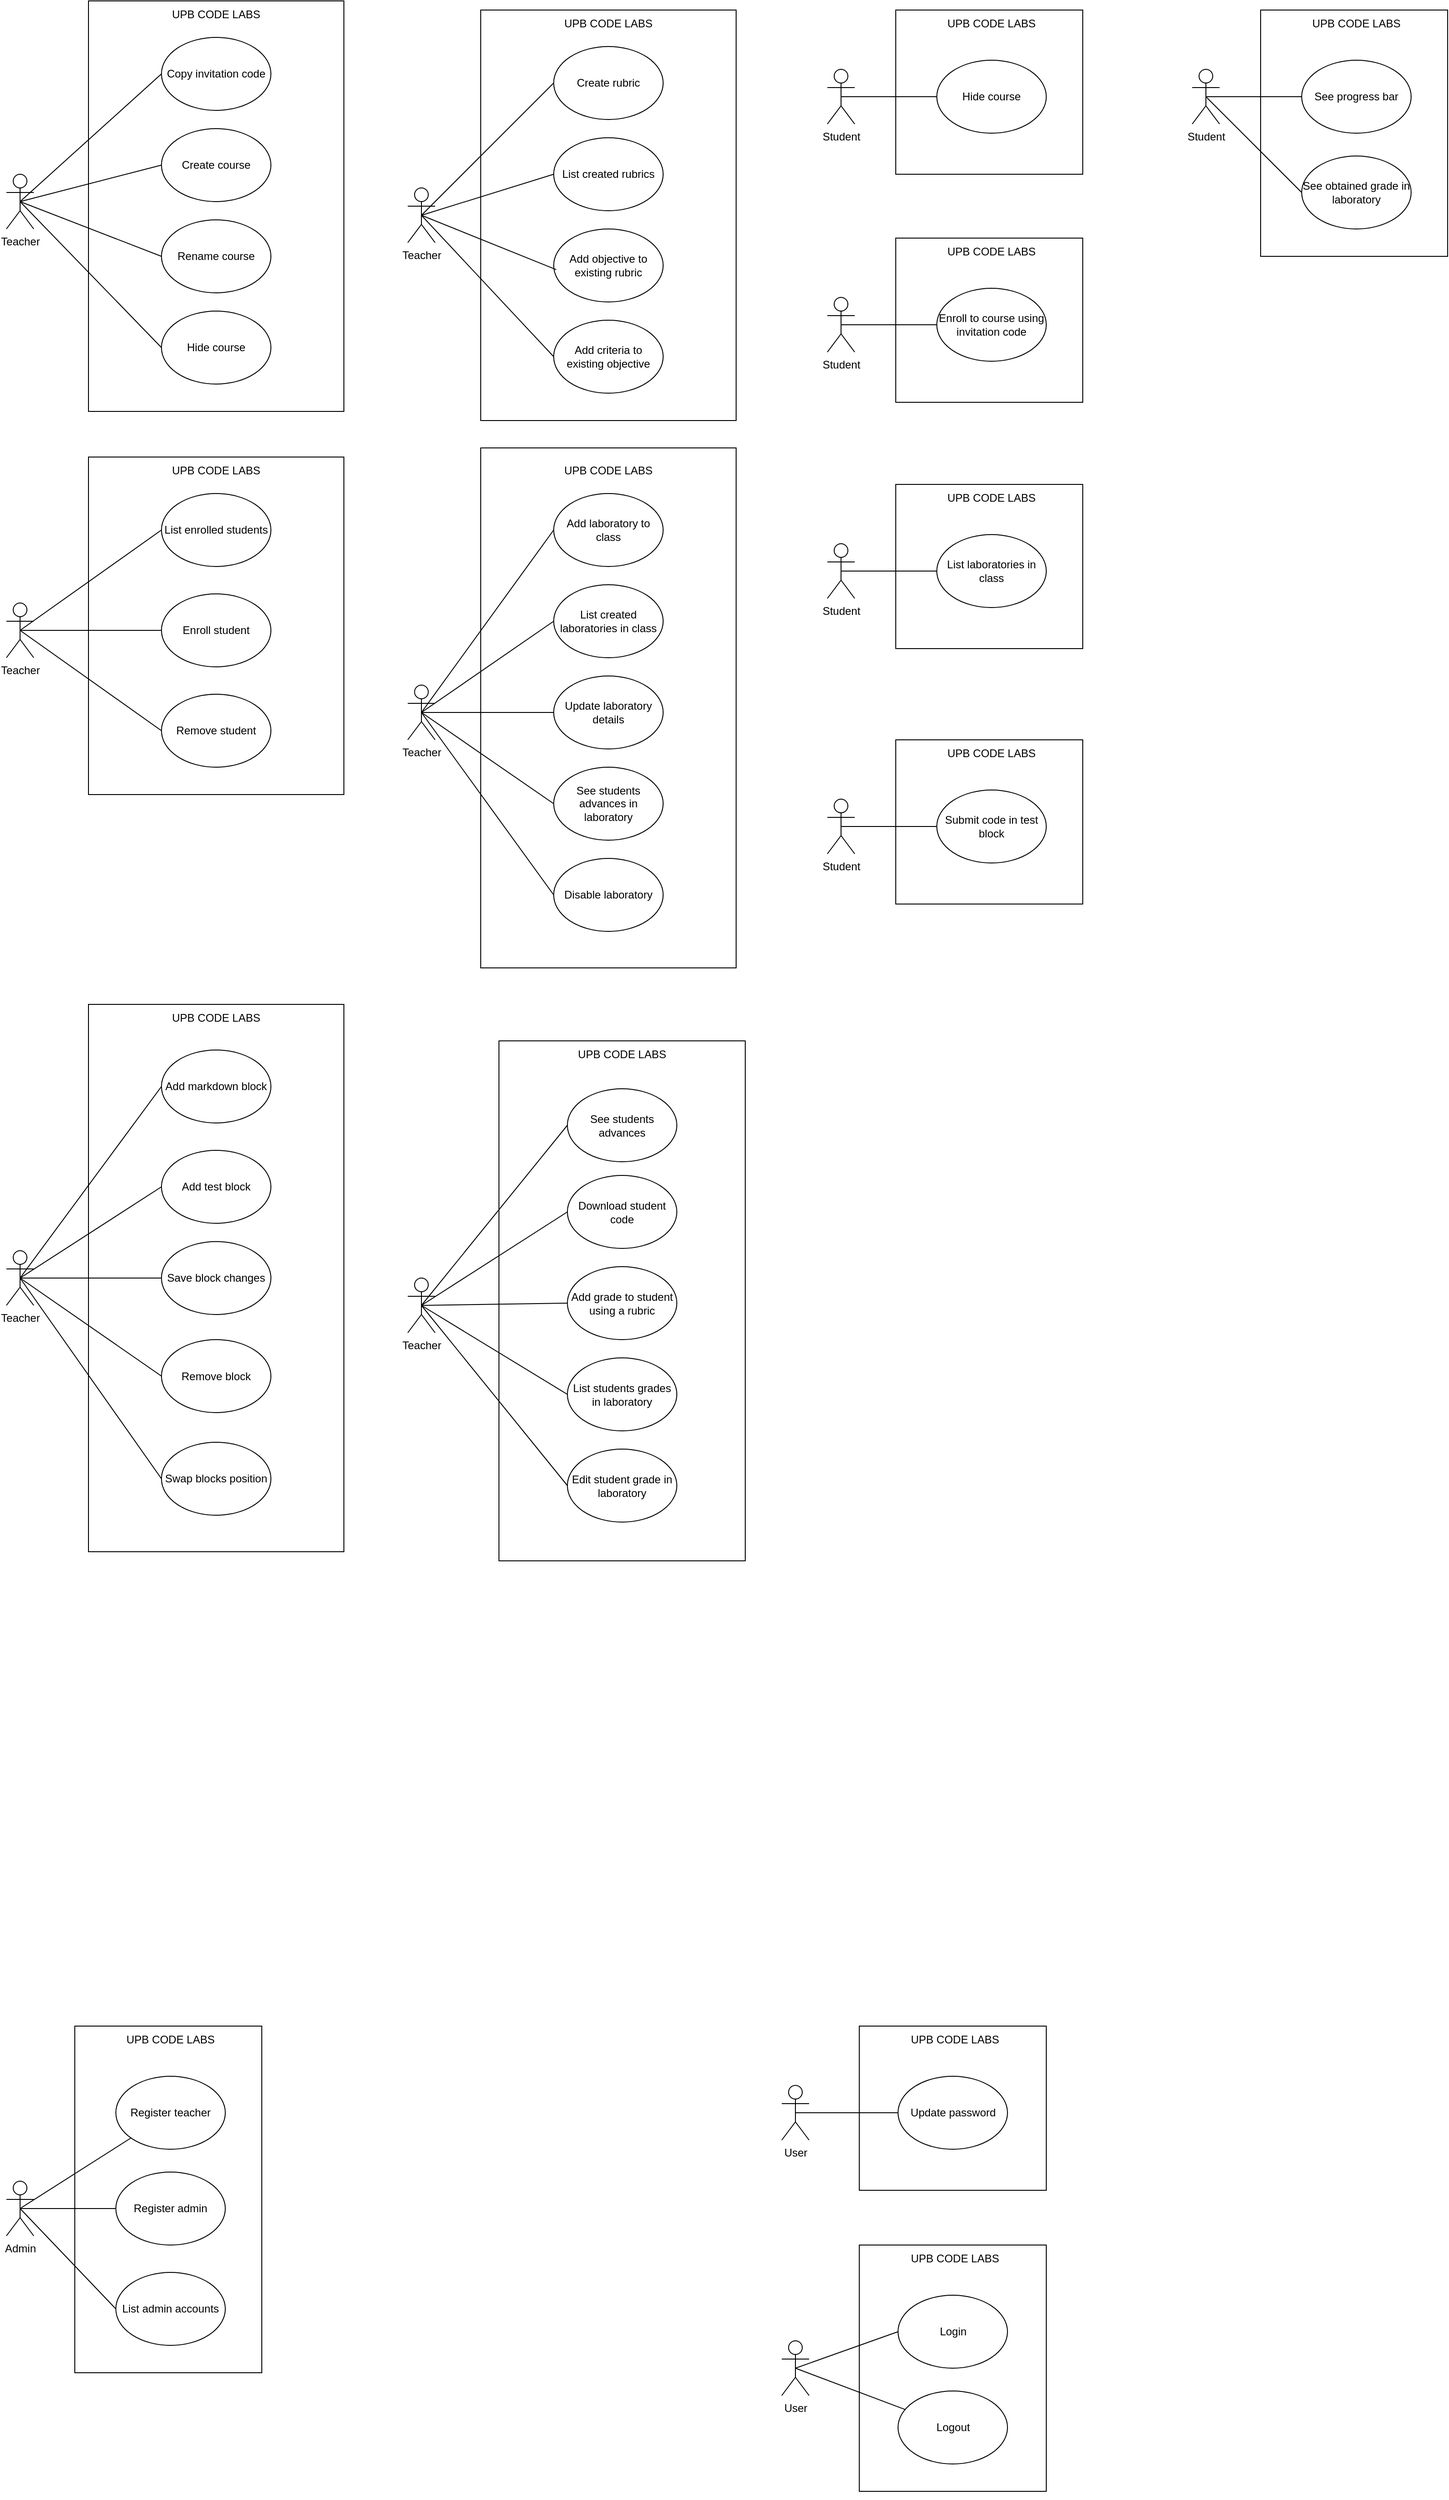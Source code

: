 <mxfile version="21.8.2" type="device">
  <diagram name="Page-1" id="BRS60Cyc1vWPqy8TxzzW">
    <mxGraphModel dx="1793" dy="1041" grid="1" gridSize="10" guides="1" tooltips="1" connect="1" arrows="1" fold="1" page="1" pageScale="1" pageWidth="850" pageHeight="1100" math="0" shadow="0">
      <root>
        <mxCell id="0" />
        <mxCell id="1" parent="0" />
        <mxCell id="Tc0AgeBy6P-cAT61xZyd-98" value="" style="rounded=0;whiteSpace=wrap;html=1;" parent="1" vertex="1">
          <mxGeometry x="995" y="30" width="205" height="180" as="geometry" />
        </mxCell>
        <mxCell id="Tc0AgeBy6P-cAT61xZyd-86" value="" style="rounded=0;whiteSpace=wrap;html=1;" parent="1" vertex="1">
          <mxGeometry x="560" y="1160" width="270" height="570" as="geometry" />
        </mxCell>
        <mxCell id="Tc0AgeBy6P-cAT61xZyd-65" value="" style="rounded=0;whiteSpace=wrap;html=1;" parent="1" vertex="1">
          <mxGeometry x="110" y="1120" width="280" height="600" as="geometry" />
        </mxCell>
        <mxCell id="Tc0AgeBy6P-cAT61xZyd-57" value="" style="rounded=0;whiteSpace=wrap;html=1;" parent="1" vertex="1">
          <mxGeometry x="540" y="510" width="280" height="570" as="geometry" />
        </mxCell>
        <mxCell id="Tc0AgeBy6P-cAT61xZyd-36" value="" style="rounded=0;whiteSpace=wrap;html=1;" parent="1" vertex="1">
          <mxGeometry x="540" y="30" width="280" height="450" as="geometry" />
        </mxCell>
        <mxCell id="Tc0AgeBy6P-cAT61xZyd-22" value="" style="rounded=0;whiteSpace=wrap;html=1;" parent="1" vertex="1">
          <mxGeometry x="110" y="20" width="280" height="450" as="geometry" />
        </mxCell>
        <mxCell id="Tc0AgeBy6P-cAT61xZyd-18" value="" style="rounded=0;whiteSpace=wrap;html=1;" parent="1" vertex="1">
          <mxGeometry x="110" y="520" width="280" height="370" as="geometry" />
        </mxCell>
        <mxCell id="Tc0AgeBy6P-cAT61xZyd-2" value="Teacher" style="shape=umlActor;verticalLabelPosition=bottom;verticalAlign=top;html=1;outlineConnect=0;" parent="1" vertex="1">
          <mxGeometry x="20" y="210" width="30" height="60" as="geometry" />
        </mxCell>
        <mxCell id="Tc0AgeBy6P-cAT61xZyd-3" value="Create course" style="ellipse;whiteSpace=wrap;html=1;" parent="1" vertex="1">
          <mxGeometry x="190" y="160" width="120" height="80" as="geometry" />
        </mxCell>
        <mxCell id="Tc0AgeBy6P-cAT61xZyd-4" value="Rename course" style="ellipse;whiteSpace=wrap;html=1;" parent="1" vertex="1">
          <mxGeometry x="190" y="260" width="120" height="80" as="geometry" />
        </mxCell>
        <mxCell id="Tc0AgeBy6P-cAT61xZyd-5" value="Hide course" style="ellipse;whiteSpace=wrap;html=1;" parent="1" vertex="1">
          <mxGeometry x="190" y="360" width="120" height="80" as="geometry" />
        </mxCell>
        <mxCell id="Tc0AgeBy6P-cAT61xZyd-6" value="Copy invitation code" style="ellipse;whiteSpace=wrap;html=1;" parent="1" vertex="1">
          <mxGeometry x="190" y="60" width="120" height="80" as="geometry" />
        </mxCell>
        <mxCell id="Tc0AgeBy6P-cAT61xZyd-7" value="List enrolled students" style="ellipse;whiteSpace=wrap;html=1;" parent="1" vertex="1">
          <mxGeometry x="190" y="560" width="120" height="80" as="geometry" />
        </mxCell>
        <mxCell id="Tc0AgeBy6P-cAT61xZyd-8" value="Enroll student" style="ellipse;whiteSpace=wrap;html=1;" parent="1" vertex="1">
          <mxGeometry x="190" y="670" width="120" height="80" as="geometry" />
        </mxCell>
        <mxCell id="Tc0AgeBy6P-cAT61xZyd-9" value="Remove student" style="ellipse;whiteSpace=wrap;html=1;" parent="1" vertex="1">
          <mxGeometry x="190" y="780" width="120" height="80" as="geometry" />
        </mxCell>
        <mxCell id="Tc0AgeBy6P-cAT61xZyd-12" value="" style="endArrow=none;html=1;rounded=0;entryX=0;entryY=0.5;entryDx=0;entryDy=0;exitX=0.5;exitY=0.5;exitDx=0;exitDy=0;exitPerimeter=0;endFill=0;" parent="1" source="Tc0AgeBy6P-cAT61xZyd-2" target="Tc0AgeBy6P-cAT61xZyd-3" edge="1">
          <mxGeometry width="50" height="50" relative="1" as="geometry">
            <mxPoint x="90" y="240" as="sourcePoint" />
            <mxPoint x="200" y="240" as="targetPoint" />
          </mxGeometry>
        </mxCell>
        <mxCell id="Tc0AgeBy6P-cAT61xZyd-13" value="" style="endArrow=none;html=1;rounded=0;entryX=0;entryY=0.5;entryDx=0;entryDy=0;exitX=0.5;exitY=0.5;exitDx=0;exitDy=0;exitPerimeter=0;endFill=0;" parent="1" source="Tc0AgeBy6P-cAT61xZyd-2" target="Tc0AgeBy6P-cAT61xZyd-6" edge="1">
          <mxGeometry width="50" height="50" relative="1" as="geometry">
            <mxPoint x="90" y="240" as="sourcePoint" />
            <mxPoint x="200" y="240" as="targetPoint" />
          </mxGeometry>
        </mxCell>
        <mxCell id="Tc0AgeBy6P-cAT61xZyd-14" value="" style="endArrow=none;html=1;rounded=0;entryX=0;entryY=0.5;entryDx=0;entryDy=0;exitX=0.5;exitY=0.5;exitDx=0;exitDy=0;exitPerimeter=0;endFill=0;" parent="1" source="Tc0AgeBy6P-cAT61xZyd-2" target="Tc0AgeBy6P-cAT61xZyd-4" edge="1">
          <mxGeometry width="50" height="50" relative="1" as="geometry">
            <mxPoint x="90" y="240" as="sourcePoint" />
            <mxPoint x="180" y="230" as="targetPoint" />
          </mxGeometry>
        </mxCell>
        <mxCell id="Tc0AgeBy6P-cAT61xZyd-15" value="" style="endArrow=none;html=1;rounded=0;entryX=0;entryY=0.5;entryDx=0;entryDy=0;exitX=0.5;exitY=0.5;exitDx=0;exitDy=0;exitPerimeter=0;endFill=0;" parent="1" source="Tc0AgeBy6P-cAT61xZyd-2" target="Tc0AgeBy6P-cAT61xZyd-5" edge="1">
          <mxGeometry width="50" height="50" relative="1" as="geometry">
            <mxPoint x="90" y="240" as="sourcePoint" />
            <mxPoint x="180" y="230" as="targetPoint" />
          </mxGeometry>
        </mxCell>
        <mxCell id="Tc0AgeBy6P-cAT61xZyd-19" value="UPB CODE LABS" style="text;html=1;strokeColor=none;fillColor=none;align=center;verticalAlign=middle;whiteSpace=wrap;rounded=0;" parent="1" vertex="1">
          <mxGeometry x="200" y="20" width="100" height="30" as="geometry" />
        </mxCell>
        <mxCell id="Tc0AgeBy6P-cAT61xZyd-20" value="Teacher" style="shape=umlActor;verticalLabelPosition=bottom;verticalAlign=top;html=1;outlineConnect=0;" parent="1" vertex="1">
          <mxGeometry x="20" y="680" width="30" height="60" as="geometry" />
        </mxCell>
        <mxCell id="Tc0AgeBy6P-cAT61xZyd-23" value="UPB CODE LABS" style="text;html=1;strokeColor=none;fillColor=none;align=center;verticalAlign=middle;whiteSpace=wrap;rounded=0;" parent="1" vertex="1">
          <mxGeometry x="200" y="520" width="100" height="30" as="geometry" />
        </mxCell>
        <mxCell id="Tc0AgeBy6P-cAT61xZyd-24" value="" style="endArrow=none;html=1;rounded=0;exitX=0.5;exitY=0.5;exitDx=0;exitDy=0;exitPerimeter=0;entryX=0;entryY=0.5;entryDx=0;entryDy=0;endFill=0;" parent="1" source="Tc0AgeBy6P-cAT61xZyd-20" target="Tc0AgeBy6P-cAT61xZyd-8" edge="1">
          <mxGeometry width="50" height="50" relative="1" as="geometry">
            <mxPoint x="210" y="730" as="sourcePoint" />
            <mxPoint x="260" y="680" as="targetPoint" />
          </mxGeometry>
        </mxCell>
        <mxCell id="Tc0AgeBy6P-cAT61xZyd-25" value="" style="endArrow=none;html=1;rounded=0;exitX=0.5;exitY=0.5;exitDx=0;exitDy=0;exitPerimeter=0;entryX=0;entryY=0.5;entryDx=0;entryDy=0;endFill=0;" parent="1" source="Tc0AgeBy6P-cAT61xZyd-20" target="Tc0AgeBy6P-cAT61xZyd-7" edge="1">
          <mxGeometry width="50" height="50" relative="1" as="geometry">
            <mxPoint x="210" y="730" as="sourcePoint" />
            <mxPoint x="260" y="680" as="targetPoint" />
          </mxGeometry>
        </mxCell>
        <mxCell id="Tc0AgeBy6P-cAT61xZyd-26" value="" style="endArrow=none;html=1;rounded=0;exitX=0.5;exitY=0.5;exitDx=0;exitDy=0;exitPerimeter=0;entryX=0;entryY=0.5;entryDx=0;entryDy=0;endFill=0;" parent="1" source="Tc0AgeBy6P-cAT61xZyd-20" target="Tc0AgeBy6P-cAT61xZyd-9" edge="1">
          <mxGeometry width="50" height="50" relative="1" as="geometry">
            <mxPoint x="210" y="730" as="sourcePoint" />
            <mxPoint x="260" y="680" as="targetPoint" />
          </mxGeometry>
        </mxCell>
        <mxCell id="Tc0AgeBy6P-cAT61xZyd-27" value="Teacher" style="shape=umlActor;verticalLabelPosition=bottom;verticalAlign=top;html=1;outlineConnect=0;" parent="1" vertex="1">
          <mxGeometry x="460" y="225" width="30" height="60" as="geometry" />
        </mxCell>
        <mxCell id="Tc0AgeBy6P-cAT61xZyd-31" value="Create rubric" style="ellipse;whiteSpace=wrap;html=1;" parent="1" vertex="1">
          <mxGeometry x="620" y="70" width="120" height="80" as="geometry" />
        </mxCell>
        <mxCell id="Tc0AgeBy6P-cAT61xZyd-32" value="Add objective to existing rubric" style="ellipse;whiteSpace=wrap;html=1;" parent="1" vertex="1">
          <mxGeometry x="620" y="270" width="120" height="80" as="geometry" />
        </mxCell>
        <mxCell id="Tc0AgeBy6P-cAT61xZyd-33" value="Add criteria to existing objective" style="ellipse;whiteSpace=wrap;html=1;" parent="1" vertex="1">
          <mxGeometry x="620" y="370" width="120" height="80" as="geometry" />
        </mxCell>
        <mxCell id="Tc0AgeBy6P-cAT61xZyd-34" value="List created rubrics" style="ellipse;whiteSpace=wrap;html=1;" parent="1" vertex="1">
          <mxGeometry x="620" y="170" width="120" height="80" as="geometry" />
        </mxCell>
        <mxCell id="Tc0AgeBy6P-cAT61xZyd-37" value="" style="endArrow=none;html=1;rounded=0;exitX=0.5;exitY=0.5;exitDx=0;exitDy=0;exitPerimeter=0;entryX=0;entryY=0.5;entryDx=0;entryDy=0;endFill=0;" parent="1" source="Tc0AgeBy6P-cAT61xZyd-27" target="Tc0AgeBy6P-cAT61xZyd-31" edge="1">
          <mxGeometry width="50" height="50" relative="1" as="geometry">
            <mxPoint x="350" y="320" as="sourcePoint" />
            <mxPoint x="400" y="270" as="targetPoint" />
          </mxGeometry>
        </mxCell>
        <mxCell id="Tc0AgeBy6P-cAT61xZyd-40" value="" style="endArrow=none;html=1;rounded=0;exitX=0.5;exitY=0.5;exitDx=0;exitDy=0;exitPerimeter=0;entryX=0;entryY=0.5;entryDx=0;entryDy=0;endFill=0;" parent="1" source="Tc0AgeBy6P-cAT61xZyd-27" target="Tc0AgeBy6P-cAT61xZyd-34" edge="1">
          <mxGeometry width="50" height="50" relative="1" as="geometry">
            <mxPoint x="380" y="310" as="sourcePoint" />
            <mxPoint x="430" y="260" as="targetPoint" />
          </mxGeometry>
        </mxCell>
        <mxCell id="Tc0AgeBy6P-cAT61xZyd-41" value="" style="endArrow=none;html=1;rounded=0;exitX=0.5;exitY=0.5;exitDx=0;exitDy=0;exitPerimeter=0;entryX=0.023;entryY=0.557;entryDx=0;entryDy=0;entryPerimeter=0;endFill=0;" parent="1" source="Tc0AgeBy6P-cAT61xZyd-27" target="Tc0AgeBy6P-cAT61xZyd-32" edge="1">
          <mxGeometry width="50" height="50" relative="1" as="geometry">
            <mxPoint x="380" y="310" as="sourcePoint" />
            <mxPoint x="430" y="260" as="targetPoint" />
          </mxGeometry>
        </mxCell>
        <mxCell id="Tc0AgeBy6P-cAT61xZyd-42" value="" style="endArrow=none;html=1;rounded=0;exitX=0.5;exitY=0.5;exitDx=0;exitDy=0;exitPerimeter=0;entryX=0;entryY=0.5;entryDx=0;entryDy=0;endFill=0;" parent="1" source="Tc0AgeBy6P-cAT61xZyd-27" target="Tc0AgeBy6P-cAT61xZyd-33" edge="1">
          <mxGeometry width="50" height="50" relative="1" as="geometry">
            <mxPoint x="380" y="310" as="sourcePoint" />
            <mxPoint x="430" y="260" as="targetPoint" />
          </mxGeometry>
        </mxCell>
        <mxCell id="Tc0AgeBy6P-cAT61xZyd-43" value="UPB CODE LABS" style="text;html=1;strokeColor=none;fillColor=none;align=center;verticalAlign=middle;whiteSpace=wrap;rounded=0;" parent="1" vertex="1">
          <mxGeometry x="630" y="30" width="100" height="30" as="geometry" />
        </mxCell>
        <mxCell id="Tc0AgeBy6P-cAT61xZyd-44" value="Teacher" style="shape=umlActor;verticalLabelPosition=bottom;verticalAlign=top;html=1;outlineConnect=0;" parent="1" vertex="1">
          <mxGeometry x="460" y="770" width="30" height="60" as="geometry" />
        </mxCell>
        <mxCell id="Tc0AgeBy6P-cAT61xZyd-46" value="Add laboratory to class" style="ellipse;whiteSpace=wrap;html=1;" parent="1" vertex="1">
          <mxGeometry x="620" y="560" width="120" height="80" as="geometry" />
        </mxCell>
        <mxCell id="Tc0AgeBy6P-cAT61xZyd-47" value="List created laboratories in class" style="ellipse;whiteSpace=wrap;html=1;" parent="1" vertex="1">
          <mxGeometry x="620" y="660" width="120" height="80" as="geometry" />
        </mxCell>
        <mxCell id="Tc0AgeBy6P-cAT61xZyd-48" value="Update laboratory details" style="ellipse;whiteSpace=wrap;html=1;" parent="1" vertex="1">
          <mxGeometry x="620" y="760" width="120" height="80" as="geometry" />
        </mxCell>
        <mxCell id="Tc0AgeBy6P-cAT61xZyd-50" value="See students advances in laboratory" style="ellipse;whiteSpace=wrap;html=1;" parent="1" vertex="1">
          <mxGeometry x="620" y="860" width="120" height="80" as="geometry" />
        </mxCell>
        <mxCell id="Tc0AgeBy6P-cAT61xZyd-51" value="Disable laboratory" style="ellipse;whiteSpace=wrap;html=1;" parent="1" vertex="1">
          <mxGeometry x="620" y="960" width="120" height="80" as="geometry" />
        </mxCell>
        <mxCell id="Tc0AgeBy6P-cAT61xZyd-52" value="" style="endArrow=none;html=1;rounded=0;exitX=0.5;exitY=0.5;exitDx=0;exitDy=0;exitPerimeter=0;entryX=0;entryY=0.5;entryDx=0;entryDy=0;endFill=0;" parent="1" source="Tc0AgeBy6P-cAT61xZyd-44" target="Tc0AgeBy6P-cAT61xZyd-46" edge="1">
          <mxGeometry width="50" height="50" relative="1" as="geometry">
            <mxPoint x="560" y="850" as="sourcePoint" />
            <mxPoint x="610" y="800" as="targetPoint" />
          </mxGeometry>
        </mxCell>
        <mxCell id="Tc0AgeBy6P-cAT61xZyd-53" value="" style="endArrow=none;html=1;rounded=0;exitX=0.5;exitY=0.5;exitDx=0;exitDy=0;exitPerimeter=0;entryX=0;entryY=0.5;entryDx=0;entryDy=0;endFill=0;" parent="1" source="Tc0AgeBy6P-cAT61xZyd-44" target="Tc0AgeBy6P-cAT61xZyd-47" edge="1">
          <mxGeometry width="50" height="50" relative="1" as="geometry">
            <mxPoint x="560" y="850" as="sourcePoint" />
            <mxPoint x="610" y="800" as="targetPoint" />
          </mxGeometry>
        </mxCell>
        <mxCell id="Tc0AgeBy6P-cAT61xZyd-54" value="" style="endArrow=none;html=1;rounded=0;exitX=0.5;exitY=0.5;exitDx=0;exitDy=0;exitPerimeter=0;entryX=0;entryY=0.5;entryDx=0;entryDy=0;endFill=0;" parent="1" source="Tc0AgeBy6P-cAT61xZyd-44" target="Tc0AgeBy6P-cAT61xZyd-48" edge="1">
          <mxGeometry width="50" height="50" relative="1" as="geometry">
            <mxPoint x="560" y="850" as="sourcePoint" />
            <mxPoint x="610" y="800" as="targetPoint" />
          </mxGeometry>
        </mxCell>
        <mxCell id="Tc0AgeBy6P-cAT61xZyd-55" value="" style="endArrow=none;html=1;rounded=0;exitX=0.5;exitY=0.5;exitDx=0;exitDy=0;exitPerimeter=0;entryX=0;entryY=0.5;entryDx=0;entryDy=0;endFill=0;" parent="1" source="Tc0AgeBy6P-cAT61xZyd-44" target="Tc0AgeBy6P-cAT61xZyd-50" edge="1">
          <mxGeometry width="50" height="50" relative="1" as="geometry">
            <mxPoint x="560" y="850" as="sourcePoint" />
            <mxPoint x="610" y="800" as="targetPoint" />
          </mxGeometry>
        </mxCell>
        <mxCell id="Tc0AgeBy6P-cAT61xZyd-56" value="" style="endArrow=none;html=1;rounded=0;exitX=0.5;exitY=0.5;exitDx=0;exitDy=0;exitPerimeter=0;entryX=0;entryY=0.5;entryDx=0;entryDy=0;endFill=0;" parent="1" source="Tc0AgeBy6P-cAT61xZyd-44" target="Tc0AgeBy6P-cAT61xZyd-51" edge="1">
          <mxGeometry width="50" height="50" relative="1" as="geometry">
            <mxPoint x="560" y="850" as="sourcePoint" />
            <mxPoint x="610" y="800" as="targetPoint" />
          </mxGeometry>
        </mxCell>
        <mxCell id="Tc0AgeBy6P-cAT61xZyd-58" value="UPB CODE LABS" style="text;html=1;strokeColor=none;fillColor=none;align=center;verticalAlign=middle;whiteSpace=wrap;rounded=0;" parent="1" vertex="1">
          <mxGeometry x="630" y="520" width="100" height="30" as="geometry" />
        </mxCell>
        <mxCell id="Tc0AgeBy6P-cAT61xZyd-59" value="Teacher" style="shape=umlActor;verticalLabelPosition=bottom;verticalAlign=top;html=1;outlineConnect=0;" parent="1" vertex="1">
          <mxGeometry x="20" y="1390" width="30" height="60" as="geometry" />
        </mxCell>
        <mxCell id="Tc0AgeBy6P-cAT61xZyd-60" value="Add markdown block" style="ellipse;whiteSpace=wrap;html=1;" parent="1" vertex="1">
          <mxGeometry x="190" y="1170" width="120" height="80" as="geometry" />
        </mxCell>
        <mxCell id="Tc0AgeBy6P-cAT61xZyd-61" value="Add test block" style="ellipse;whiteSpace=wrap;html=1;" parent="1" vertex="1">
          <mxGeometry x="190" y="1280" width="120" height="80" as="geometry" />
        </mxCell>
        <mxCell id="Tc0AgeBy6P-cAT61xZyd-62" value="Save block changes" style="ellipse;whiteSpace=wrap;html=1;" parent="1" vertex="1">
          <mxGeometry x="190" y="1380" width="120" height="80" as="geometry" />
        </mxCell>
        <mxCell id="Tc0AgeBy6P-cAT61xZyd-63" value="Remove block" style="ellipse;whiteSpace=wrap;html=1;" parent="1" vertex="1">
          <mxGeometry x="190" y="1487.5" width="120" height="80" as="geometry" />
        </mxCell>
        <mxCell id="Tc0AgeBy6P-cAT61xZyd-66" value="UPB CODE LABS" style="text;html=1;strokeColor=none;fillColor=none;align=center;verticalAlign=middle;whiteSpace=wrap;rounded=0;" parent="1" vertex="1">
          <mxGeometry x="200" y="1120" width="100" height="30" as="geometry" />
        </mxCell>
        <mxCell id="Tc0AgeBy6P-cAT61xZyd-68" value="" style="endArrow=none;html=1;rounded=0;exitX=0.5;exitY=0.5;exitDx=0;exitDy=0;exitPerimeter=0;entryX=0;entryY=0.5;entryDx=0;entryDy=0;endFill=0;" parent="1" source="Tc0AgeBy6P-cAT61xZyd-59" target="Tc0AgeBy6P-cAT61xZyd-60" edge="1">
          <mxGeometry width="50" height="50" relative="1" as="geometry">
            <mxPoint x="160" y="1440" as="sourcePoint" />
            <mxPoint x="210" y="1390" as="targetPoint" />
          </mxGeometry>
        </mxCell>
        <mxCell id="Tc0AgeBy6P-cAT61xZyd-69" value="" style="endArrow=none;html=1;rounded=0;exitX=0.5;exitY=0.5;exitDx=0;exitDy=0;exitPerimeter=0;entryX=0;entryY=0.5;entryDx=0;entryDy=0;endFill=0;" parent="1" source="Tc0AgeBy6P-cAT61xZyd-59" target="Tc0AgeBy6P-cAT61xZyd-61" edge="1">
          <mxGeometry width="50" height="50" relative="1" as="geometry">
            <mxPoint x="160" y="1440" as="sourcePoint" />
            <mxPoint x="210" y="1390" as="targetPoint" />
          </mxGeometry>
        </mxCell>
        <mxCell id="Tc0AgeBy6P-cAT61xZyd-70" value="" style="endArrow=none;html=1;rounded=0;exitX=0.5;exitY=0.5;exitDx=0;exitDy=0;exitPerimeter=0;entryX=0;entryY=0.5;entryDx=0;entryDy=0;endFill=0;" parent="1" source="Tc0AgeBy6P-cAT61xZyd-59" target="Tc0AgeBy6P-cAT61xZyd-62" edge="1">
          <mxGeometry width="50" height="50" relative="1" as="geometry">
            <mxPoint x="160" y="1440" as="sourcePoint" />
            <mxPoint x="210" y="1390" as="targetPoint" />
          </mxGeometry>
        </mxCell>
        <mxCell id="Tc0AgeBy6P-cAT61xZyd-71" value="" style="endArrow=none;html=1;rounded=0;exitX=0.5;exitY=0.5;exitDx=0;exitDy=0;exitPerimeter=0;entryX=0;entryY=0.5;entryDx=0;entryDy=0;endFill=0;" parent="1" source="Tc0AgeBy6P-cAT61xZyd-59" target="Tc0AgeBy6P-cAT61xZyd-63" edge="1">
          <mxGeometry width="50" height="50" relative="1" as="geometry">
            <mxPoint x="160" y="1440" as="sourcePoint" />
            <mxPoint x="210" y="1390" as="targetPoint" />
          </mxGeometry>
        </mxCell>
        <mxCell id="Tc0AgeBy6P-cAT61xZyd-72" value="Teacher" style="shape=umlActor;verticalLabelPosition=bottom;verticalAlign=top;html=1;outlineConnect=0;" parent="1" vertex="1">
          <mxGeometry x="460" y="1420" width="30" height="60" as="geometry" />
        </mxCell>
        <mxCell id="Tc0AgeBy6P-cAT61xZyd-73" value="See students advances" style="ellipse;whiteSpace=wrap;html=1;" parent="1" vertex="1">
          <mxGeometry x="635" y="1212.5" width="120" height="80" as="geometry" />
        </mxCell>
        <mxCell id="Tc0AgeBy6P-cAT61xZyd-74" value="Add grade to student using a rubric" style="ellipse;whiteSpace=wrap;html=1;" parent="1" vertex="1">
          <mxGeometry x="635" y="1407.5" width="120" height="80" as="geometry" />
        </mxCell>
        <mxCell id="Tc0AgeBy6P-cAT61xZyd-81" value="List students grades in laboratory" style="ellipse;whiteSpace=wrap;html=1;" parent="1" vertex="1">
          <mxGeometry x="635" y="1507.5" width="120" height="80" as="geometry" />
        </mxCell>
        <mxCell id="Tc0AgeBy6P-cAT61xZyd-82" value="Edit student grade in laboratory" style="ellipse;whiteSpace=wrap;html=1;" parent="1" vertex="1">
          <mxGeometry x="635" y="1607.5" width="120" height="80" as="geometry" />
        </mxCell>
        <mxCell id="Tc0AgeBy6P-cAT61xZyd-85" value="Download student code" style="ellipse;whiteSpace=wrap;html=1;" parent="1" vertex="1">
          <mxGeometry x="635" y="1307.5" width="120" height="80" as="geometry" />
        </mxCell>
        <mxCell id="Tc0AgeBy6P-cAT61xZyd-87" value="UPB CODE LABS" style="text;html=1;strokeColor=none;fillColor=none;align=center;verticalAlign=middle;whiteSpace=wrap;rounded=0;" parent="1" vertex="1">
          <mxGeometry x="645" y="1160" width="100" height="30" as="geometry" />
        </mxCell>
        <mxCell id="Tc0AgeBy6P-cAT61xZyd-88" value="" style="endArrow=none;html=1;rounded=0;exitX=0.5;exitY=0.5;exitDx=0;exitDy=0;exitPerimeter=0;entryX=0;entryY=0.5;entryDx=0;entryDy=0;endFill=0;" parent="1" source="Tc0AgeBy6P-cAT61xZyd-72" target="Tc0AgeBy6P-cAT61xZyd-73" edge="1">
          <mxGeometry width="50" height="50" relative="1" as="geometry">
            <mxPoint x="540" y="1510" as="sourcePoint" />
            <mxPoint x="590" y="1460" as="targetPoint" />
          </mxGeometry>
        </mxCell>
        <mxCell id="Tc0AgeBy6P-cAT61xZyd-89" value="" style="endArrow=none;html=1;rounded=0;exitX=0.5;exitY=0.5;exitDx=0;exitDy=0;exitPerimeter=0;entryX=0;entryY=0.5;entryDx=0;entryDy=0;endFill=0;" parent="1" source="Tc0AgeBy6P-cAT61xZyd-72" target="Tc0AgeBy6P-cAT61xZyd-85" edge="1">
          <mxGeometry width="50" height="50" relative="1" as="geometry">
            <mxPoint x="580" y="1440" as="sourcePoint" />
            <mxPoint x="630" y="1390" as="targetPoint" />
          </mxGeometry>
        </mxCell>
        <mxCell id="Tc0AgeBy6P-cAT61xZyd-90" value="" style="endArrow=none;html=1;rounded=0;exitX=0.5;exitY=0.5;exitDx=0;exitDy=0;exitPerimeter=0;entryX=0;entryY=0.5;entryDx=0;entryDy=0;endFill=0;" parent="1" source="Tc0AgeBy6P-cAT61xZyd-72" target="Tc0AgeBy6P-cAT61xZyd-74" edge="1">
          <mxGeometry width="50" height="50" relative="1" as="geometry">
            <mxPoint x="580" y="1440" as="sourcePoint" />
            <mxPoint x="630" y="1390" as="targetPoint" />
          </mxGeometry>
        </mxCell>
        <mxCell id="Tc0AgeBy6P-cAT61xZyd-91" value="" style="endArrow=none;html=1;rounded=0;exitX=0.5;exitY=0.5;exitDx=0;exitDy=0;exitPerimeter=0;entryX=0;entryY=0.5;entryDx=0;entryDy=0;endFill=0;" parent="1" source="Tc0AgeBy6P-cAT61xZyd-72" target="Tc0AgeBy6P-cAT61xZyd-81" edge="1">
          <mxGeometry width="50" height="50" relative="1" as="geometry">
            <mxPoint x="580" y="1440" as="sourcePoint" />
            <mxPoint x="630" y="1390" as="targetPoint" />
          </mxGeometry>
        </mxCell>
        <mxCell id="Tc0AgeBy6P-cAT61xZyd-92" value="" style="endArrow=none;html=1;rounded=0;exitX=0.5;exitY=0.5;exitDx=0;exitDy=0;exitPerimeter=0;entryX=0;entryY=0.5;entryDx=0;entryDy=0;endFill=0;" parent="1" source="Tc0AgeBy6P-cAT61xZyd-72" target="Tc0AgeBy6P-cAT61xZyd-82" edge="1">
          <mxGeometry width="50" height="50" relative="1" as="geometry">
            <mxPoint x="580" y="1440" as="sourcePoint" />
            <mxPoint x="630" y="1390" as="targetPoint" />
          </mxGeometry>
        </mxCell>
        <mxCell id="Tc0AgeBy6P-cAT61xZyd-93" value="Student" style="shape=umlActor;verticalLabelPosition=bottom;verticalAlign=top;html=1;outlineConnect=0;" parent="1" vertex="1">
          <mxGeometry x="920" y="95" width="30" height="60" as="geometry" />
        </mxCell>
        <mxCell id="Tc0AgeBy6P-cAT61xZyd-96" value="Hide course" style="ellipse;whiteSpace=wrap;html=1;" parent="1" vertex="1">
          <mxGeometry x="1040" y="85" width="120" height="80" as="geometry" />
        </mxCell>
        <mxCell id="Tc0AgeBy6P-cAT61xZyd-97" value="" style="endArrow=none;html=1;rounded=0;exitX=0.5;exitY=0.5;exitDx=0;exitDy=0;exitPerimeter=0;endFill=0;" parent="1" source="Tc0AgeBy6P-cAT61xZyd-93" target="Tc0AgeBy6P-cAT61xZyd-96" edge="1">
          <mxGeometry width="50" height="50" relative="1" as="geometry">
            <mxPoint x="840" y="180" as="sourcePoint" />
            <mxPoint x="890" y="130" as="targetPoint" />
          </mxGeometry>
        </mxCell>
        <mxCell id="Tc0AgeBy6P-cAT61xZyd-99" value="UPB CODE LABS" style="text;html=1;strokeColor=none;fillColor=none;align=center;verticalAlign=middle;whiteSpace=wrap;rounded=0;" parent="1" vertex="1">
          <mxGeometry x="1050" y="30" width="100" height="30" as="geometry" />
        </mxCell>
        <mxCell id="Tc0AgeBy6P-cAT61xZyd-100" value="" style="rounded=0;whiteSpace=wrap;html=1;" parent="1" vertex="1">
          <mxGeometry x="995" y="280" width="205" height="180" as="geometry" />
        </mxCell>
        <mxCell id="Tc0AgeBy6P-cAT61xZyd-101" value="Student" style="shape=umlActor;verticalLabelPosition=bottom;verticalAlign=top;html=1;outlineConnect=0;" parent="1" vertex="1">
          <mxGeometry x="920" y="345" width="30" height="60" as="geometry" />
        </mxCell>
        <mxCell id="Tc0AgeBy6P-cAT61xZyd-102" value="Enroll to course using invitation code" style="ellipse;whiteSpace=wrap;html=1;" parent="1" vertex="1">
          <mxGeometry x="1040" y="335" width="120" height="80" as="geometry" />
        </mxCell>
        <mxCell id="Tc0AgeBy6P-cAT61xZyd-103" value="" style="endArrow=none;html=1;rounded=0;exitX=0.5;exitY=0.5;exitDx=0;exitDy=0;exitPerimeter=0;endFill=0;" parent="1" source="Tc0AgeBy6P-cAT61xZyd-101" target="Tc0AgeBy6P-cAT61xZyd-102" edge="1">
          <mxGeometry width="50" height="50" relative="1" as="geometry">
            <mxPoint x="840" y="430" as="sourcePoint" />
            <mxPoint x="890" y="380" as="targetPoint" />
          </mxGeometry>
        </mxCell>
        <mxCell id="Tc0AgeBy6P-cAT61xZyd-104" value="UPB CODE LABS" style="text;html=1;strokeColor=none;fillColor=none;align=center;verticalAlign=middle;whiteSpace=wrap;rounded=0;" parent="1" vertex="1">
          <mxGeometry x="1050" y="280" width="100" height="30" as="geometry" />
        </mxCell>
        <mxCell id="Tc0AgeBy6P-cAT61xZyd-105" value="" style="rounded=0;whiteSpace=wrap;html=1;" parent="1" vertex="1">
          <mxGeometry x="995" y="550" width="205" height="180" as="geometry" />
        </mxCell>
        <mxCell id="Tc0AgeBy6P-cAT61xZyd-106" value="Student" style="shape=umlActor;verticalLabelPosition=bottom;verticalAlign=top;html=1;outlineConnect=0;" parent="1" vertex="1">
          <mxGeometry x="920" y="615" width="30" height="60" as="geometry" />
        </mxCell>
        <mxCell id="Tc0AgeBy6P-cAT61xZyd-107" value="List laboratories in class" style="ellipse;whiteSpace=wrap;html=1;" parent="1" vertex="1">
          <mxGeometry x="1040" y="605" width="120" height="80" as="geometry" />
        </mxCell>
        <mxCell id="Tc0AgeBy6P-cAT61xZyd-108" value="" style="endArrow=none;html=1;rounded=0;exitX=0.5;exitY=0.5;exitDx=0;exitDy=0;exitPerimeter=0;endFill=0;" parent="1" source="Tc0AgeBy6P-cAT61xZyd-106" target="Tc0AgeBy6P-cAT61xZyd-107" edge="1">
          <mxGeometry width="50" height="50" relative="1" as="geometry">
            <mxPoint x="840" y="700" as="sourcePoint" />
            <mxPoint x="890" y="650" as="targetPoint" />
          </mxGeometry>
        </mxCell>
        <mxCell id="Tc0AgeBy6P-cAT61xZyd-109" value="UPB CODE LABS" style="text;html=1;strokeColor=none;fillColor=none;align=center;verticalAlign=middle;whiteSpace=wrap;rounded=0;" parent="1" vertex="1">
          <mxGeometry x="1050" y="550" width="100" height="30" as="geometry" />
        </mxCell>
        <mxCell id="Tc0AgeBy6P-cAT61xZyd-116" value="" style="rounded=0;whiteSpace=wrap;html=1;" parent="1" vertex="1">
          <mxGeometry x="995" y="830" width="205" height="180" as="geometry" />
        </mxCell>
        <mxCell id="Tc0AgeBy6P-cAT61xZyd-117" value="Student" style="shape=umlActor;verticalLabelPosition=bottom;verticalAlign=top;html=1;outlineConnect=0;" parent="1" vertex="1">
          <mxGeometry x="920" y="895" width="30" height="60" as="geometry" />
        </mxCell>
        <mxCell id="Tc0AgeBy6P-cAT61xZyd-120" value="UPB CODE LABS" style="text;html=1;strokeColor=none;fillColor=none;align=center;verticalAlign=middle;whiteSpace=wrap;rounded=0;" parent="1" vertex="1">
          <mxGeometry x="1050" y="830" width="100" height="30" as="geometry" />
        </mxCell>
        <mxCell id="Tc0AgeBy6P-cAT61xZyd-121" value="Submit code in test block" style="ellipse;whiteSpace=wrap;html=1;" parent="1" vertex="1">
          <mxGeometry x="1040" y="885" width="120" height="80" as="geometry" />
        </mxCell>
        <mxCell id="Tc0AgeBy6P-cAT61xZyd-122" value="" style="rounded=0;whiteSpace=wrap;html=1;" parent="1" vertex="1">
          <mxGeometry x="1395" y="30" width="205" height="270" as="geometry" />
        </mxCell>
        <mxCell id="Tc0AgeBy6P-cAT61xZyd-123" value="Student" style="shape=umlActor;verticalLabelPosition=bottom;verticalAlign=top;html=1;outlineConnect=0;" parent="1" vertex="1">
          <mxGeometry x="1320" y="95" width="30" height="60" as="geometry" />
        </mxCell>
        <mxCell id="Tc0AgeBy6P-cAT61xZyd-124" value="See progress bar" style="ellipse;whiteSpace=wrap;html=1;" parent="1" vertex="1">
          <mxGeometry x="1440" y="85" width="120" height="80" as="geometry" />
        </mxCell>
        <mxCell id="Tc0AgeBy6P-cAT61xZyd-125" value="" style="endArrow=none;html=1;rounded=0;exitX=0.5;exitY=0.5;exitDx=0;exitDy=0;exitPerimeter=0;endFill=0;" parent="1" source="Tc0AgeBy6P-cAT61xZyd-123" target="Tc0AgeBy6P-cAT61xZyd-124" edge="1">
          <mxGeometry width="50" height="50" relative="1" as="geometry">
            <mxPoint x="1240" y="180" as="sourcePoint" />
            <mxPoint x="1290" y="130" as="targetPoint" />
          </mxGeometry>
        </mxCell>
        <mxCell id="Tc0AgeBy6P-cAT61xZyd-126" value="UPB CODE LABS" style="text;html=1;strokeColor=none;fillColor=none;align=center;verticalAlign=middle;whiteSpace=wrap;rounded=0;" parent="1" vertex="1">
          <mxGeometry x="1450" y="30" width="100" height="30" as="geometry" />
        </mxCell>
        <mxCell id="Tc0AgeBy6P-cAT61xZyd-127" value="See obtained grade in laboratory" style="ellipse;whiteSpace=wrap;html=1;" parent="1" vertex="1">
          <mxGeometry x="1440" y="190" width="120" height="80" as="geometry" />
        </mxCell>
        <mxCell id="Tc0AgeBy6P-cAT61xZyd-128" value="" style="endArrow=none;html=1;rounded=0;exitX=0.5;exitY=0.5;exitDx=0;exitDy=0;exitPerimeter=0;entryX=0;entryY=0.5;entryDx=0;entryDy=0;endFill=0;" parent="1" source="Tc0AgeBy6P-cAT61xZyd-123" target="Tc0AgeBy6P-cAT61xZyd-127" edge="1">
          <mxGeometry width="50" height="50" relative="1" as="geometry">
            <mxPoint x="1180" y="310" as="sourcePoint" />
            <mxPoint x="1230" y="260" as="targetPoint" />
          </mxGeometry>
        </mxCell>
        <mxCell id="Tc0AgeBy6P-cAT61xZyd-129" value="" style="endArrow=none;html=1;rounded=0;exitX=0.5;exitY=0.5;exitDx=0;exitDy=0;exitPerimeter=0;entryX=0;entryY=0.5;entryDx=0;entryDy=0;endFill=0;" parent="1" source="Tc0AgeBy6P-cAT61xZyd-117" target="Tc0AgeBy6P-cAT61xZyd-121" edge="1">
          <mxGeometry width="50" height="50" relative="1" as="geometry">
            <mxPoint x="1090" y="960" as="sourcePoint" />
            <mxPoint x="1140" y="910" as="targetPoint" />
          </mxGeometry>
        </mxCell>
        <mxCell id="Tc0AgeBy6P-cAT61xZyd-130" value="" style="rounded=0;whiteSpace=wrap;html=1;" parent="1" vertex="1">
          <mxGeometry x="95" y="2240" width="205" height="380" as="geometry" />
        </mxCell>
        <mxCell id="Tc0AgeBy6P-cAT61xZyd-131" value="Admin" style="shape=umlActor;verticalLabelPosition=bottom;verticalAlign=top;html=1;outlineConnect=0;" parent="1" vertex="1">
          <mxGeometry x="20" y="2410" width="30" height="60" as="geometry" />
        </mxCell>
        <mxCell id="Tc0AgeBy6P-cAT61xZyd-132" value="Register teacher" style="ellipse;whiteSpace=wrap;html=1;" parent="1" vertex="1">
          <mxGeometry x="140" y="2295" width="120" height="80" as="geometry" />
        </mxCell>
        <mxCell id="Tc0AgeBy6P-cAT61xZyd-133" value="" style="endArrow=none;html=1;rounded=0;exitX=0.5;exitY=0.5;exitDx=0;exitDy=0;exitPerimeter=0;endFill=0;" parent="1" source="Tc0AgeBy6P-cAT61xZyd-131" target="Tc0AgeBy6P-cAT61xZyd-132" edge="1">
          <mxGeometry width="50" height="50" relative="1" as="geometry">
            <mxPoint x="-60" y="2390" as="sourcePoint" />
            <mxPoint x="-10" y="2340" as="targetPoint" />
          </mxGeometry>
        </mxCell>
        <mxCell id="Tc0AgeBy6P-cAT61xZyd-134" value="UPB CODE LABS" style="text;html=1;strokeColor=none;fillColor=none;align=center;verticalAlign=middle;whiteSpace=wrap;rounded=0;" parent="1" vertex="1">
          <mxGeometry x="150" y="2240" width="100" height="30" as="geometry" />
        </mxCell>
        <mxCell id="Tc0AgeBy6P-cAT61xZyd-135" value="Register admin" style="ellipse;whiteSpace=wrap;html=1;" parent="1" vertex="1">
          <mxGeometry x="140" y="2400" width="120" height="80" as="geometry" />
        </mxCell>
        <mxCell id="Tc0AgeBy6P-cAT61xZyd-136" value="" style="endArrow=none;html=1;rounded=0;exitX=0.5;exitY=0.5;exitDx=0;exitDy=0;exitPerimeter=0;entryX=0;entryY=0.5;entryDx=0;entryDy=0;endFill=0;" parent="1" source="Tc0AgeBy6P-cAT61xZyd-131" target="Tc0AgeBy6P-cAT61xZyd-135" edge="1">
          <mxGeometry width="50" height="50" relative="1" as="geometry">
            <mxPoint x="-120" y="2520" as="sourcePoint" />
            <mxPoint x="-70" y="2470" as="targetPoint" />
          </mxGeometry>
        </mxCell>
        <mxCell id="Tc0AgeBy6P-cAT61xZyd-137" value="List admin accounts" style="ellipse;whiteSpace=wrap;html=1;" parent="1" vertex="1">
          <mxGeometry x="140" y="2510" width="120" height="80" as="geometry" />
        </mxCell>
        <mxCell id="Tc0AgeBy6P-cAT61xZyd-138" value="" style="endArrow=none;html=1;rounded=0;exitX=0.5;exitY=0.5;exitDx=0;exitDy=0;exitPerimeter=0;entryX=0;entryY=0.5;entryDx=0;entryDy=0;endFill=0;" parent="1" source="Tc0AgeBy6P-cAT61xZyd-131" target="Tc0AgeBy6P-cAT61xZyd-137" edge="1">
          <mxGeometry width="50" height="50" relative="1" as="geometry">
            <mxPoint x="240" y="2470" as="sourcePoint" />
            <mxPoint x="290" y="2420" as="targetPoint" />
          </mxGeometry>
        </mxCell>
        <mxCell id="Tc0AgeBy6P-cAT61xZyd-139" value="" style="rounded=0;whiteSpace=wrap;html=1;" parent="1" vertex="1">
          <mxGeometry x="955" y="2240" width="205" height="180" as="geometry" />
        </mxCell>
        <mxCell id="Tc0AgeBy6P-cAT61xZyd-140" value="User" style="shape=umlActor;verticalLabelPosition=bottom;verticalAlign=top;html=1;outlineConnect=0;" parent="1" vertex="1">
          <mxGeometry x="870" y="2305" width="30" height="60" as="geometry" />
        </mxCell>
        <mxCell id="Tc0AgeBy6P-cAT61xZyd-143" value="UPB CODE LABS" style="text;html=1;strokeColor=none;fillColor=none;align=center;verticalAlign=middle;whiteSpace=wrap;rounded=0;" parent="1" vertex="1">
          <mxGeometry x="1010" y="2240" width="100" height="30" as="geometry" />
        </mxCell>
        <mxCell id="Tc0AgeBy6P-cAT61xZyd-150" value="Update password" style="ellipse;whiteSpace=wrap;html=1;" parent="1" vertex="1">
          <mxGeometry x="997.5" y="2295" width="120" height="80" as="geometry" />
        </mxCell>
        <mxCell id="Tc0AgeBy6P-cAT61xZyd-151" value="" style="endArrow=none;html=1;rounded=0;exitX=0.5;exitY=0.5;exitDx=0;exitDy=0;exitPerimeter=0;entryX=0;entryY=0.5;entryDx=0;entryDy=0;endFill=0;" parent="1" source="Tc0AgeBy6P-cAT61xZyd-140" target="Tc0AgeBy6P-cAT61xZyd-150" edge="1">
          <mxGeometry width="50" height="50" relative="1" as="geometry">
            <mxPoint x="790" y="2460" as="sourcePoint" />
            <mxPoint x="840" y="2410" as="targetPoint" />
          </mxGeometry>
        </mxCell>
        <mxCell id="Tc0AgeBy6P-cAT61xZyd-154" style="edgeStyle=orthogonalEdgeStyle;rounded=0;orthogonalLoop=1;jettySize=auto;html=1;exitX=0.5;exitY=1;exitDx=0;exitDy=0;" parent="1" source="Tc0AgeBy6P-cAT61xZyd-139" target="Tc0AgeBy6P-cAT61xZyd-139" edge="1">
          <mxGeometry relative="1" as="geometry" />
        </mxCell>
        <mxCell id="Tc0AgeBy6P-cAT61xZyd-155" value="" style="rounded=0;whiteSpace=wrap;html=1;" parent="1" vertex="1">
          <mxGeometry x="955" y="2480" width="205" height="270" as="geometry" />
        </mxCell>
        <mxCell id="Tc0AgeBy6P-cAT61xZyd-156" value="User" style="shape=umlActor;verticalLabelPosition=bottom;verticalAlign=top;html=1;outlineConnect=0;" parent="1" vertex="1">
          <mxGeometry x="870" y="2585" width="30" height="60" as="geometry" />
        </mxCell>
        <mxCell id="Tc0AgeBy6P-cAT61xZyd-157" value="UPB CODE LABS" style="text;html=1;strokeColor=none;fillColor=none;align=center;verticalAlign=middle;whiteSpace=wrap;rounded=0;" parent="1" vertex="1">
          <mxGeometry x="1010" y="2480" width="100" height="30" as="geometry" />
        </mxCell>
        <mxCell id="Tc0AgeBy6P-cAT61xZyd-158" value="Login" style="ellipse;whiteSpace=wrap;html=1;" parent="1" vertex="1">
          <mxGeometry x="997.5" y="2535" width="120" height="80" as="geometry" />
        </mxCell>
        <mxCell id="Tc0AgeBy6P-cAT61xZyd-159" value="" style="endArrow=none;html=1;rounded=0;exitX=0.5;exitY=0.5;exitDx=0;exitDy=0;exitPerimeter=0;entryX=0;entryY=0.5;entryDx=0;entryDy=0;endFill=0;" parent="1" source="Tc0AgeBy6P-cAT61xZyd-156" target="Tc0AgeBy6P-cAT61xZyd-158" edge="1">
          <mxGeometry width="50" height="50" relative="1" as="geometry">
            <mxPoint x="790" y="2700" as="sourcePoint" />
            <mxPoint x="840" y="2650" as="targetPoint" />
          </mxGeometry>
        </mxCell>
        <mxCell id="Tc0AgeBy6P-cAT61xZyd-160" style="edgeStyle=orthogonalEdgeStyle;rounded=0;orthogonalLoop=1;jettySize=auto;html=1;exitX=0.5;exitY=1;exitDx=0;exitDy=0;" parent="1" source="Tc0AgeBy6P-cAT61xZyd-155" target="Tc0AgeBy6P-cAT61xZyd-155" edge="1">
          <mxGeometry relative="1" as="geometry" />
        </mxCell>
        <mxCell id="Tc0AgeBy6P-cAT61xZyd-162" value="Logout" style="ellipse;whiteSpace=wrap;html=1;" parent="1" vertex="1">
          <mxGeometry x="997.5" y="2640" width="120" height="80" as="geometry" />
        </mxCell>
        <mxCell id="Tc0AgeBy6P-cAT61xZyd-163" value="" style="endArrow=none;html=1;rounded=0;exitX=0.5;exitY=0.5;exitDx=0;exitDy=0;exitPerimeter=0;endFill=0;" parent="1" source="Tc0AgeBy6P-cAT61xZyd-156" target="Tc0AgeBy6P-cAT61xZyd-162" edge="1">
          <mxGeometry width="50" height="50" relative="1" as="geometry">
            <mxPoint x="790" y="2460" as="sourcePoint" />
            <mxPoint x="840" y="2410" as="targetPoint" />
          </mxGeometry>
        </mxCell>
        <mxCell id="dWn8KIUKFmlRH5z59mey-4" value="Swap blocks position" style="ellipse;whiteSpace=wrap;html=1;" vertex="1" parent="1">
          <mxGeometry x="190" y="1600" width="120" height="80" as="geometry" />
        </mxCell>
        <mxCell id="dWn8KIUKFmlRH5z59mey-5" value="" style="endArrow=none;html=1;rounded=0;exitX=0.5;exitY=0.5;exitDx=0;exitDy=0;exitPerimeter=0;entryX=0;entryY=0.5;entryDx=0;entryDy=0;" edge="1" parent="1" source="Tc0AgeBy6P-cAT61xZyd-59" target="dWn8KIUKFmlRH5z59mey-4">
          <mxGeometry width="50" height="50" relative="1" as="geometry">
            <mxPoint x="420" y="1400" as="sourcePoint" />
            <mxPoint x="470" y="1350" as="targetPoint" />
          </mxGeometry>
        </mxCell>
      </root>
    </mxGraphModel>
  </diagram>
</mxfile>

